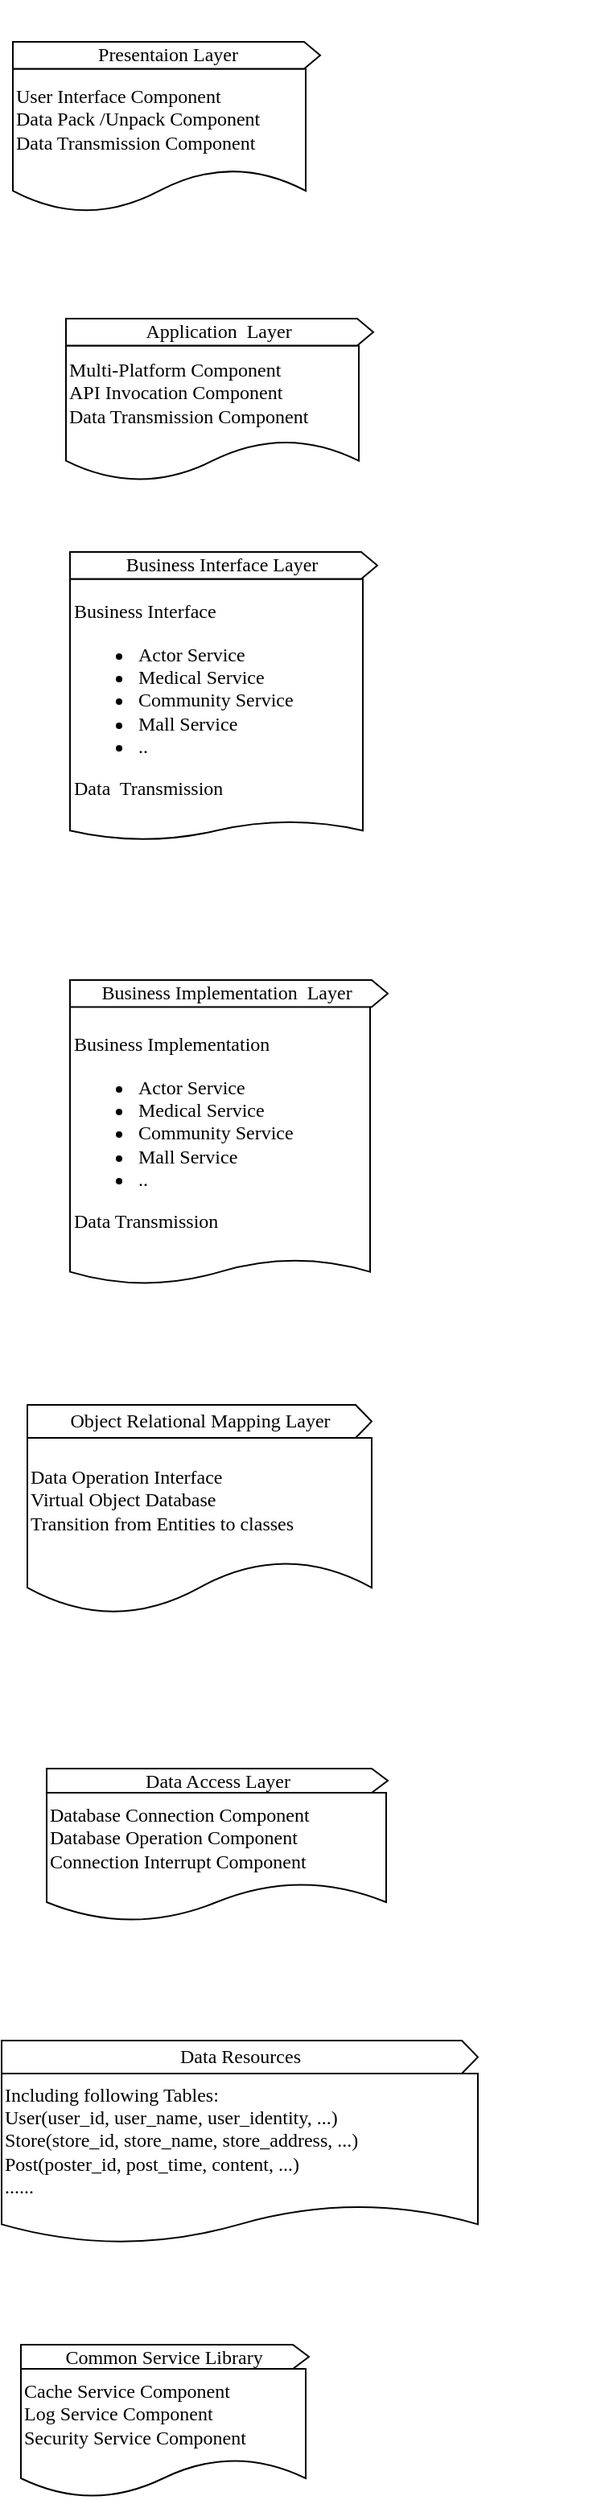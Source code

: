 <mxfile version="18.0.1" type="device" pages="2"><diagram id="jLOXRaixctkzNtSI2_sH" name="第 1 页"><mxGraphModel dx="2995" dy="1223" grid="0" gridSize="10" guides="1" tooltips="1" connect="1" arrows="1" fold="1" page="0" pageScale="1" pageWidth="827" pageHeight="1169" math="0" shadow="0"><root><mxCell id="0"/><mxCell id="1" parent="0"/><mxCell id="w_xJIjaYIajkJbOPVbN3-11" value="" style="group;align=left;" parent="1" vertex="1" connectable="0"><mxGeometry x="-76" y="1503" width="216" height="95" as="geometry"/></mxCell><mxCell id="w_xJIjaYIajkJbOPVbN3-7" value="&lt;span style=&quot;&quot;&gt;Database Connection Component&amp;nbsp;&amp;nbsp;&lt;/span&gt;&lt;br style=&quot;&quot;&gt;&lt;span style=&quot;&quot;&gt;Database Operation Component&amp;nbsp;&lt;/span&gt;&lt;br style=&quot;&quot;&gt;&lt;span style=&quot;&quot;&gt;Connection Interrupt Component&amp;nbsp;&lt;/span&gt;" style="shape=document;whiteSpace=wrap;html=1;boundedLbl=1;fontFamily=Comic Sans MS;align=left;" parent="w_xJIjaYIajkJbOPVbN3-11" vertex="1"><mxGeometry y="15" width="211" height="80" as="geometry"/></mxCell><mxCell id="w_xJIjaYIajkJbOPVbN3-10" value="&lt;span style=&quot;&quot;&gt;Data Access Layer&lt;/span&gt;" style="html=1;shadow=0;dashed=0;align=center;verticalAlign=middle;shape=mxgraph.arrows2.arrow;dy=0;dx=10;notch=0;fontFamily=Comic Sans MS;" parent="w_xJIjaYIajkJbOPVbN3-11" vertex="1"><mxGeometry width="212" height="15" as="geometry"/></mxCell><mxCell id="w_xJIjaYIajkJbOPVbN3-12" value="" style="group" parent="1" vertex="1" connectable="0"><mxGeometry x="-104" y="1672" width="296" height="130" as="geometry"/></mxCell><mxCell id="w_xJIjaYIajkJbOPVbN3-13" value="Including following Tables:&lt;br&gt;User(user_id, user_name, user_identity, ...)&lt;br&gt;Store(store_id, store_name, store_address, ...)&lt;br&gt;Post(poster_id, post_time, content, ...)&lt;br&gt;......" style="shape=document;whiteSpace=wrap;html=1;boundedLbl=1;fontFamily=Comic Sans MS;align=left;size=0.224;" parent="w_xJIjaYIajkJbOPVbN3-12" vertex="1"><mxGeometry y="20.53" width="296" height="105.47" as="geometry"/></mxCell><mxCell id="w_xJIjaYIajkJbOPVbN3-14" value="&lt;span style=&quot;&quot;&gt;Data Resources&lt;/span&gt;" style="html=1;shadow=0;dashed=0;align=center;verticalAlign=middle;shape=mxgraph.arrows2.arrow;dy=0;dx=10;notch=0;fontFamily=Comic Sans MS;" parent="w_xJIjaYIajkJbOPVbN3-12" vertex="1"><mxGeometry width="296" height="20.53" as="geometry"/></mxCell><mxCell id="k2SiDg_0FP0DqgZhGIfX-1" value="" style="group" parent="1" vertex="1" connectable="0"><mxGeometry x="-10" y="404" width="280" height="106" as="geometry"/></mxCell><mxCell id="k2SiDg_0FP0DqgZhGIfX-2" value="User Interface Component&amp;nbsp;&lt;br&gt;Data Pack /Unpack Component&amp;nbsp;&lt;br&gt;Data Transmission Component&amp;nbsp;" style="shape=document;whiteSpace=wrap;html=1;boundedLbl=1;fontFamily=Comic Sans MS;align=left;" parent="k2SiDg_0FP0DqgZhGIfX-1" vertex="1"><mxGeometry x="-87" y="42.74" width="182" height="89.26" as="geometry"/></mxCell><mxCell id="k2SiDg_0FP0DqgZhGIfX-3" value="&lt;span style=&quot;&quot;&gt;Presentaion Layer&lt;/span&gt;" style="html=1;shadow=0;dashed=0;align=center;verticalAlign=middle;shape=mxgraph.arrows2.arrow;dy=0;dx=10;notch=0;fontFamily=Comic Sans MS;" parent="k2SiDg_0FP0DqgZhGIfX-1" vertex="1"><mxGeometry x="-87" y="26" width="191" height="16.74" as="geometry"/></mxCell><mxCell id="k2SiDg_0FP0DqgZhGIfX-4" value="Multi-Platform Component&amp;nbsp;&lt;br&gt;API Invocation Component&amp;nbsp;&lt;br&gt;Data Transmission Component&amp;nbsp;" style="shape=document;whiteSpace=wrap;html=1;boundedLbl=1;fontFamily=Comic Sans MS;align=left;fillColor=default;" parent="1" vertex="1"><mxGeometry x="-64" y="618.74" width="182" height="84.26" as="geometry"/></mxCell><mxCell id="k2SiDg_0FP0DqgZhGIfX-5" value="Application&amp;nbsp; Layer&amp;nbsp;" style="html=1;shadow=0;dashed=0;align=center;verticalAlign=middle;shape=mxgraph.arrows2.arrow;dy=0;dx=10;notch=0;fontFamily=Comic Sans MS;" parent="1" vertex="1"><mxGeometry x="-64" y="602" width="191" height="16.74" as="geometry"/></mxCell><mxCell id="k2SiDg_0FP0DqgZhGIfX-6" value="" style="group" parent="1" vertex="1" connectable="0"><mxGeometry x="-88" y="1277" width="214" height="130" as="geometry"/></mxCell><mxCell id="k2SiDg_0FP0DqgZhGIfX-7" value="Data Operation Interface&amp;nbsp;&lt;br&gt;Virtual Object Database&amp;nbsp;&lt;br&gt;Transition from Entities to classes" style="shape=document;whiteSpace=wrap;html=1;boundedLbl=1;fontFamily=Comic Sans MS;align=left;" parent="k2SiDg_0FP0DqgZhGIfX-6" vertex="1"><mxGeometry y="20.526" width="214" height="109.474" as="geometry"/></mxCell><mxCell id="k2SiDg_0FP0DqgZhGIfX-8" value="Object Relational Mapping Layer" style="html=1;shadow=0;dashed=0;align=center;verticalAlign=middle;shape=mxgraph.arrows2.arrow;dy=0;dx=10;notch=0;fontFamily=Comic Sans MS;" parent="k2SiDg_0FP0DqgZhGIfX-6" vertex="1"><mxGeometry width="214" height="20.53" as="geometry"/></mxCell><mxCell id="k2SiDg_0FP0DqgZhGIfX-9" value="Business Interface&lt;br&gt;&lt;ul&gt;&lt;li&gt;Actor Service&amp;nbsp;&lt;/li&gt;&lt;li&gt;Medical Service&amp;nbsp;&lt;/li&gt;&lt;li&gt;Community Service&amp;nbsp;&lt;/li&gt;&lt;li&gt;Mall Service&amp;nbsp;&lt;/li&gt;&lt;li&gt;..&lt;/li&gt;&lt;/ul&gt;Data&amp;nbsp; Transmission" style="shape=document;whiteSpace=wrap;html=1;boundedLbl=1;fontFamily=Comic Sans MS;align=left;fillColor=default;size=0.072;" parent="1" vertex="1"><mxGeometry x="-61.5" y="763.74" width="182" height="162.26" as="geometry"/></mxCell><mxCell id="k2SiDg_0FP0DqgZhGIfX-10" value="Business Interface Layer&amp;nbsp;" style="html=1;shadow=0;dashed=0;align=center;verticalAlign=middle;shape=mxgraph.arrows2.arrow;dy=0;dx=10;notch=0;fontFamily=Comic Sans MS;" parent="1" vertex="1"><mxGeometry x="-61.5" y="747" width="191" height="16.74" as="geometry"/></mxCell><mxCell id="k2SiDg_0FP0DqgZhGIfX-12" value="Business Implementation&amp;nbsp;&lt;br&gt;&lt;ul&gt;&lt;li&gt;Actor Service&amp;nbsp;&lt;/li&gt;&lt;li&gt;Medical Service&amp;nbsp;&lt;/li&gt;&lt;li&gt;Community Service&amp;nbsp;&lt;/li&gt;&lt;li&gt;Mall Service&amp;nbsp;&lt;/li&gt;&lt;li&gt;..&lt;/li&gt;&lt;/ul&gt;&lt;div style=&quot;orphans: 4;&quot;&gt;Data Transmission&amp;nbsp;&lt;/div&gt;" style="shape=document;whiteSpace=wrap;html=1;boundedLbl=1;fontFamily=Comic Sans MS;align=left;fillColor=default;size=0.089;" parent="1" vertex="1"><mxGeometry x="-61.5" y="1029" width="186.5" height="173" as="geometry"/></mxCell><mxCell id="k2SiDg_0FP0DqgZhGIfX-13" value="Business Implementation&amp;nbsp; Layer&amp;nbsp;" style="html=1;shadow=0;dashed=0;align=center;verticalAlign=middle;shape=mxgraph.arrows2.arrow;dy=0;dx=10;notch=0;fontFamily=Comic Sans MS;" parent="1" vertex="1"><mxGeometry x="-61.5" y="1013" width="197.5" height="16.74" as="geometry"/></mxCell><mxCell id="IrWuPasPXxztsbR0559Q-1" value="" style="group;align=left;" parent="1" vertex="1" connectable="0"><mxGeometry x="-92" y="1861" width="187" height="95" as="geometry"/></mxCell><mxCell id="IrWuPasPXxztsbR0559Q-2" value="Cache Service Component&amp;nbsp;&lt;br&gt;Log Service Component&amp;nbsp;&lt;br&gt;Security Service Component&amp;nbsp;" style="shape=document;whiteSpace=wrap;html=1;boundedLbl=1;fontFamily=Comic Sans MS;align=left;" parent="IrWuPasPXxztsbR0559Q-1" vertex="1"><mxGeometry y="15" width="177" height="80" as="geometry"/></mxCell><mxCell id="IrWuPasPXxztsbR0559Q-3" value="Common Service Library&amp;nbsp;" style="html=1;shadow=0;dashed=0;align=center;verticalAlign=middle;shape=mxgraph.arrows2.arrow;dy=0;dx=10;notch=0;fontFamily=Comic Sans MS;" parent="IrWuPasPXxztsbR0559Q-1" vertex="1"><mxGeometry width="179" height="15" as="geometry"/></mxCell></root></mxGraphModel></diagram><diagram id="rUpzCxr_VOI3KXJ4-thv" name="第 2 页"><mxGraphModel dx="638" dy="249" grid="1" gridSize="10" guides="1" tooltips="1" connect="1" arrows="1" fold="1" page="0" pageScale="1" pageWidth="1169" pageHeight="827" math="0" shadow="0"><root><mxCell id="0"/><mxCell id="1" parent="0"/><mxCell id="QFZaFj5O74ul86zItDVV-65" value="" style="rounded=1;whiteSpace=wrap;html=1;fontFamily=Comic Sans MS;fillColor=default;" parent="1" vertex="1"><mxGeometry x="630" y="1280" width="650" height="110" as="geometry"/></mxCell><mxCell id="QFZaFj5O74ul86zItDVV-77" value="" style="rounded=1;whiteSpace=wrap;html=1;fontFamily=Comic Sans MS;fillColor=default;" parent="1" vertex="1"><mxGeometry x="530" y="1410" width="910" height="90" as="geometry"/></mxCell><mxCell id="QFZaFj5O74ul86zItDVV-74" value="" style="rounded=1;whiteSpace=wrap;html=1;fontFamily=Comic Sans MS;fillColor=default;" parent="1" vertex="1"><mxGeometry x="630" y="1160" width="650" height="100" as="geometry"/></mxCell><mxCell id="QFZaFj5O74ul86zItDVV-73" value="" style="rounded=1;whiteSpace=wrap;html=1;fontFamily=Comic Sans MS;fillColor=default;" parent="1" vertex="1"><mxGeometry x="630" y="945" width="650" height="195" as="geometry"/></mxCell><mxCell id="QFZaFj5O74ul86zItDVV-35" value="" style="rounded=1;whiteSpace=wrap;html=1;fillColor=default;fontFamily=Comic Sans MS;" parent="1" vertex="1"><mxGeometry x="630" y="780" width="730" height="90" as="geometry"/></mxCell><mxCell id="QFZaFj5O74ul86zItDVV-24" value="" style="rounded=1;whiteSpace=wrap;html=1;fillColor=default;fontFamily=Comic Sans MS;" parent="1" vertex="1"><mxGeometry x="530" y="660" width="830" height="90" as="geometry"/></mxCell><mxCell id="RCX52TaLCsEP2FPO-HiO-4" style="edgeStyle=orthogonalEdgeStyle;rounded=0;orthogonalLoop=1;jettySize=auto;html=1;exitX=1;exitY=0.5;exitDx=0;exitDy=0;entryX=0;entryY=0.5;entryDx=0;entryDy=0;" parent="1" source="QFZaFj5O74ul86zItDVV-25" target="QFZaFj5O74ul86zItDVV-26" edge="1"><mxGeometry relative="1" as="geometry"/></mxCell><mxCell id="QFZaFj5O74ul86zItDVV-25" value="&lt;span style=&quot;text-align: left;&quot;&gt;User Interface Component&amp;nbsp;&lt;/span&gt;" style="rounded=1;whiteSpace=wrap;html=1;fillColor=default;fontFamily=Comic Sans MS;" parent="1" vertex="1"><mxGeometry x="820" y="675" width="120" height="60" as="geometry"/></mxCell><mxCell id="RCX52TaLCsEP2FPO-HiO-10" style="edgeStyle=orthogonalEdgeStyle;rounded=0;orthogonalLoop=1;jettySize=auto;html=1;exitX=0;exitY=0.5;exitDx=0;exitDy=0;" parent="1" source="QFZaFj5O74ul86zItDVV-26" target="QFZaFj5O74ul86zItDVV-25" edge="1"><mxGeometry relative="1" as="geometry"/></mxCell><mxCell id="QFZaFj5O74ul86zItDVV-26" value="&lt;span style=&quot;text-align: left;&quot;&gt;Data Pack /Unpack Component&lt;/span&gt;" style="rounded=1;whiteSpace=wrap;html=1;fillColor=default;fontFamily=Comic Sans MS;" parent="1" vertex="1"><mxGeometry x="960" y="675" width="120" height="60" as="geometry"/></mxCell><mxCell id="QFZaFj5O74ul86zItDVV-27" value="&lt;span style=&quot;text-align: left;&quot;&gt;Data Transmission Component&amp;nbsp;&lt;/span&gt;" style="rounded=1;whiteSpace=wrap;html=1;fillColor=default;fontFamily=Comic Sans MS;" parent="1" vertex="1"><mxGeometry x="1130" y="675" width="120" height="60" as="geometry"/></mxCell><mxCell id="QFZaFj5O74ul86zItDVV-28" value="&lt;span style=&quot;text-align: left;&quot;&gt;Multi-Platform Component&amp;nbsp;&lt;/span&gt;" style="rounded=1;whiteSpace=wrap;html=1;fillColor=default;fontFamily=Comic Sans MS;" parent="1" vertex="1"><mxGeometry x="820" y="795" width="120" height="60" as="geometry"/></mxCell><mxCell id="QFZaFj5O74ul86zItDVV-29" value="&lt;span style=&quot;text-align: left;&quot;&gt;API Invocation Component&amp;nbsp;&lt;/span&gt;" style="rounded=1;whiteSpace=wrap;html=1;fillColor=default;fontFamily=Comic Sans MS;" parent="1" vertex="1"><mxGeometry x="975" y="795" width="120" height="60" as="geometry"/></mxCell><mxCell id="QFZaFj5O74ul86zItDVV-30" value="&lt;span style=&quot;text-align: left;&quot;&gt;Data Transmission Component&lt;/span&gt;" style="rounded=1;whiteSpace=wrap;html=1;fillColor=default;fontFamily=Comic Sans MS;" parent="1" vertex="1"><mxGeometry x="1130" y="795" width="120" height="60" as="geometry"/></mxCell><mxCell id="QFZaFj5O74ul86zItDVV-31" value="&lt;span style=&quot;&quot;&gt;Presentaion Layer&lt;/span&gt;" style="text;html=1;strokeColor=none;fillColor=none;align=center;verticalAlign=middle;whiteSpace=wrap;rounded=0;fontFamily=Comic Sans MS;fontStyle=1" parent="1" vertex="1"><mxGeometry x="620" y="690" width="60" height="30" as="geometry"/></mxCell><mxCell id="QFZaFj5O74ul86zItDVV-32" value="&lt;span style=&quot;color: rgb(0, 0, 0); font-size: 12px; font-style: normal; font-variant-ligatures: normal; font-variant-caps: normal; letter-spacing: normal; orphans: 2; text-indent: 0px; text-transform: none; widows: 2; word-spacing: 0px; -webkit-text-stroke-width: 0px; background-color: rgb(255, 255, 255); text-decoration-thickness: initial; text-decoration-style: initial; text-decoration-color: initial; float: none; display: inline !important;&quot;&gt;Application&amp;nbsp; Layer&amp;nbsp;&lt;/span&gt;" style="text;whiteSpace=wrap;html=1;align=center;fontFamily=Comic Sans MS;fontStyle=1" parent="1" vertex="1"><mxGeometry x="690" y="800" width="80" height="60" as="geometry"/></mxCell><mxCell id="QFZaFj5O74ul86zItDVV-33" value="Gateway&amp;nbsp;" style="rounded=1;whiteSpace=wrap;html=1;fillColor=default;fontFamily=Comic Sans MS;fontStyle=1" parent="1" vertex="1"><mxGeometry x="630" y="890" width="730" height="30" as="geometry"/></mxCell><mxCell id="QFZaFj5O74ul86zItDVV-34" value="Message&amp;nbsp;&lt;br&gt;Queue" style="rounded=1;whiteSpace=wrap;html=1;fillColor=default;fontFamily=Comic Sans MS;fontStyle=1" parent="1" vertex="1"><mxGeometry x="530" y="780" width="70" height="610" as="geometry"/></mxCell><mxCell id="QFZaFj5O74ul86zItDVV-45" value="Actor Service " style="swimlane;fontStyle=0;childLayout=stackLayout;horizontal=1;startSize=30;horizontalStack=0;resizeParent=1;resizeParentMax=0;resizeLast=0;collapsible=1;marginBottom=0;fillColor=default;fontFamily=Comic Sans MS;" parent="1" vertex="1"><mxGeometry x="660" y="960" width="140" height="150" as="geometry"/></mxCell><mxCell id="QFZaFj5O74ul86zItDVV-46" value="Login(...)" style="text;strokeColor=none;fillColor=none;align=left;verticalAlign=middle;spacingLeft=4;spacingRight=4;overflow=hidden;points=[[0,0.5],[1,0.5]];portConstraint=eastwest;rotatable=0;fontFamily=Comic Sans MS;" parent="QFZaFj5O74ul86zItDVV-45" vertex="1"><mxGeometry y="30" width="140" height="30" as="geometry"/></mxCell><mxCell id="QFZaFj5O74ul86zItDVV-47" value="EditUsername(...)" style="text;strokeColor=none;fillColor=none;align=left;verticalAlign=middle;spacingLeft=4;spacingRight=4;overflow=hidden;points=[[0,0.5],[1,0.5]];portConstraint=eastwest;rotatable=0;fontFamily=Comic Sans MS;" parent="QFZaFj5O74ul86zItDVV-45" vertex="1"><mxGeometry y="60" width="140" height="30" as="geometry"/></mxCell><mxCell id="QFZaFj5O74ul86zItDVV-48" value="EditPassword(...)" style="text;strokeColor=none;fillColor=none;align=left;verticalAlign=middle;spacingLeft=4;spacingRight=4;overflow=hidden;points=[[0,0.5],[1,0.5]];portConstraint=eastwest;rotatable=0;fontFamily=Comic Sans MS;" parent="QFZaFj5O74ul86zItDVV-45" vertex="1"><mxGeometry y="90" width="140" height="30" as="geometry"/></mxCell><mxCell id="QFZaFj5O74ul86zItDVV-57" value="..." style="text;strokeColor=none;fillColor=none;align=left;verticalAlign=middle;spacingLeft=4;spacingRight=4;overflow=hidden;points=[[0,0.5],[1,0.5]];portConstraint=eastwest;rotatable=0;fontFamily=Comic Sans MS;" parent="QFZaFj5O74ul86zItDVV-45" vertex="1"><mxGeometry y="120" width="140" height="30" as="geometry"/></mxCell><mxCell id="QFZaFj5O74ul86zItDVV-49" value="Medical Service " style="swimlane;fontStyle=0;childLayout=stackLayout;horizontal=1;startSize=30;horizontalStack=0;resizeParent=1;resizeParentMax=0;resizeLast=0;collapsible=1;marginBottom=0;fillColor=default;fontFamily=Comic Sans MS;" parent="1" vertex="1"><mxGeometry x="820" y="970" width="140" height="120" as="geometry"/></mxCell><mxCell id="QFZaFj5O74ul86zItDVV-50" value="MakeAppointment(...)" style="text;strokeColor=none;fillColor=none;align=left;verticalAlign=middle;spacingLeft=4;spacingRight=4;overflow=hidden;points=[[0,0.5],[1,0.5]];portConstraint=eastwest;rotatable=0;fontFamily=Comic Sans MS;" parent="QFZaFj5O74ul86zItDVV-49" vertex="1"><mxGeometry y="30" width="140" height="30" as="geometry"/></mxCell><mxCell id="QFZaFj5O74ul86zItDVV-51" value="CancelReservation(...)" style="text;strokeColor=none;fillColor=none;align=left;verticalAlign=middle;spacingLeft=4;spacingRight=4;overflow=hidden;points=[[0,0.5],[1,0.5]];portConstraint=eastwest;rotatable=0;fontFamily=Comic Sans MS;" parent="QFZaFj5O74ul86zItDVV-49" vertex="1"><mxGeometry y="60" width="140" height="30" as="geometry"/></mxCell><mxCell id="QFZaFj5O74ul86zItDVV-52" value="..." style="text;strokeColor=none;fillColor=none;align=left;verticalAlign=middle;spacingLeft=4;spacingRight=4;overflow=hidden;points=[[0,0.5],[1,0.5]];portConstraint=eastwest;rotatable=0;fontFamily=Comic Sans MS;" parent="QFZaFj5O74ul86zItDVV-49" vertex="1"><mxGeometry y="90" width="140" height="30" as="geometry"/></mxCell><mxCell id="QFZaFj5O74ul86zItDVV-53" value="Community Service" style="swimlane;fontStyle=0;childLayout=stackLayout;horizontal=1;startSize=30;horizontalStack=0;resizeParent=1;resizeParentMax=0;resizeLast=0;collapsible=1;marginBottom=0;fillColor=default;fontFamily=Comic Sans MS;" parent="1" vertex="1"><mxGeometry x="980" y="960" width="140" height="60" as="geometry"/></mxCell><mxCell id="QFZaFj5O74ul86zItDVV-54" value="..." style="text;strokeColor=none;fillColor=none;align=left;verticalAlign=middle;spacingLeft=4;spacingRight=4;overflow=hidden;points=[[0,0.5],[1,0.5]];portConstraint=eastwest;rotatable=0;fontFamily=Comic Sans MS;" parent="QFZaFj5O74ul86zItDVV-53" vertex="1"><mxGeometry y="30" width="140" height="30" as="geometry"/></mxCell><mxCell id="RCX52TaLCsEP2FPO-HiO-58" value="" style="endArrow=classic;startArrow=classic;html=1;rounded=0;exitX=0.431;exitY=0.01;exitDx=0;exitDy=0;exitPerimeter=0;entryX=0.554;entryY=0.965;entryDx=0;entryDy=0;entryPerimeter=0;" parent="QFZaFj5O74ul86zItDVV-53" target="QFZaFj5O74ul86zItDVV-33" edge="1"><mxGeometry width="50" height="50" relative="1" as="geometry"><mxPoint x="54.92" y="85" as="sourcePoint"/><mxPoint x="54.58" y="-6.5" as="targetPoint"/></mxGeometry></mxCell><mxCell id="QFZaFj5O74ul86zItDVV-58" value="Mall Service" style="swimlane;fontStyle=0;childLayout=stackLayout;horizontal=1;startSize=30;horizontalStack=0;resizeParent=1;resizeParentMax=0;resizeLast=0;collapsible=1;marginBottom=0;fillColor=default;fontFamily=Comic Sans MS;" parent="1" vertex="1"><mxGeometry x="980" y="1045" width="140" height="60" as="geometry"/></mxCell><mxCell id="QFZaFj5O74ul86zItDVV-59" value="..." style="text;strokeColor=none;fillColor=none;align=left;verticalAlign=middle;spacingLeft=4;spacingRight=4;overflow=hidden;points=[[0,0.5],[1,0.5]];portConstraint=eastwest;rotatable=0;fontFamily=Comic Sans MS;" parent="QFZaFj5O74ul86zItDVV-58" vertex="1"><mxGeometry y="30" width="140" height="30" as="geometry"/></mxCell><mxCell id="QFZaFj5O74ul86zItDVV-60" value="&lt;span style=&quot;text-align: left; background-color: initial;&quot;&gt;Actor Service&amp;nbsp;&lt;/span&gt;" style="rounded=1;whiteSpace=wrap;html=1;fillColor=default;fontFamily=Comic Sans MS;" parent="1" vertex="1"><mxGeometry x="670" y="1200" width="120" height="50" as="geometry"/></mxCell><mxCell id="QFZaFj5O74ul86zItDVV-61" value="&lt;span style=&quot;&quot;&gt;Medical Service&amp;nbsp;&lt;/span&gt;" style="rounded=1;whiteSpace=wrap;html=1;fillColor=default;fontFamily=Comic Sans MS;" parent="1" vertex="1"><mxGeometry x="820" y="1200" width="120" height="50" as="geometry"/></mxCell><mxCell id="RCX52TaLCsEP2FPO-HiO-65" value="" style="edgeStyle=orthogonalEdgeStyle;rounded=0;orthogonalLoop=1;jettySize=auto;html=1;exitX=0.5;exitY=1;exitDx=0;exitDy=0;entryX=0.5;entryY=0;entryDx=0;entryDy=0;" parent="1" source="QFZaFj5O74ul86zItDVV-62" target="QFZaFj5O74ul86zItDVV-79" edge="1"><mxGeometry relative="1" as="geometry"><mxPoint x="850" y="1310" as="targetPoint"/><Array as="points"><mxPoint x="1035" y="1270"/><mxPoint x="850" y="1270"/></Array></mxGeometry></mxCell><mxCell id="QFZaFj5O74ul86zItDVV-62" value="&lt;span style=&quot;&quot;&gt;Community Service&lt;/span&gt;" style="rounded=1;whiteSpace=wrap;html=1;fillColor=default;fontFamily=Comic Sans MS;" parent="1" vertex="1"><mxGeometry x="975" y="1200" width="120" height="50" as="geometry"/></mxCell><mxCell id="RCX52TaLCsEP2FPO-HiO-66" value="" style="edgeStyle=orthogonalEdgeStyle;rounded=0;orthogonalLoop=1;jettySize=auto;html=1;entryX=0.5;entryY=0;entryDx=0;entryDy=0;exitX=0.5;exitY=1;exitDx=0;exitDy=0;" parent="1" source="QFZaFj5O74ul86zItDVV-63" target="QFZaFj5O74ul86zItDVV-79" edge="1"><mxGeometry relative="1" as="geometry"><Array as="points"><mxPoint x="1195" y="1270"/><mxPoint x="850" y="1270"/></Array></mxGeometry></mxCell><mxCell id="QFZaFj5O74ul86zItDVV-63" value="&lt;span style=&quot;&quot;&gt;Mall Service&lt;/span&gt;" style="rounded=1;whiteSpace=wrap;html=1;fillColor=default;fontFamily=Comic Sans MS;" parent="1" vertex="1"><mxGeometry x="1135" y="1200" width="120" height="50" as="geometry"/></mxCell><mxCell id="QFZaFj5O74ul86zItDVV-66" value="Data&amp;nbsp; Source Layer" style="text;html=1;strokeColor=none;fillColor=none;align=center;verticalAlign=middle;whiteSpace=wrap;rounded=0;fontFamily=Comic Sans MS;fontStyle=1" parent="1" vertex="1"><mxGeometry x="570" y="1439.5" width="180" height="30" as="geometry"/></mxCell><mxCell id="QFZaFj5O74ul86zItDVV-67" value="Actors' Data&amp;nbsp;" style="rounded=1;whiteSpace=wrap;html=1;fillColor=default;fontFamily=Comic Sans MS;" parent="1" vertex="1"><mxGeometry x="790" y="1430.5" width="120" height="50" as="geometry"/></mxCell><mxCell id="QFZaFj5O74ul86zItDVV-68" value="Mall Data&amp;nbsp;" style="rounded=1;whiteSpace=wrap;html=1;fillColor=default;fontFamily=Comic Sans MS;" parent="1" vertex="1"><mxGeometry x="945" y="1430.5" width="120" height="50" as="geometry"/></mxCell><mxCell id="QFZaFj5O74ul86zItDVV-69" value="Community Data&amp;nbsp;" style="rounded=1;whiteSpace=wrap;html=1;fillColor=default;fontFamily=Comic Sans MS;" parent="1" vertex="1"><mxGeometry x="1100" y="1429.5" width="120" height="50" as="geometry"/></mxCell><mxCell id="QFZaFj5O74ul86zItDVV-70" value="Medical Data&amp;nbsp;" style="rounded=1;whiteSpace=wrap;html=1;fillColor=default;fontFamily=Comic Sans MS;" parent="1" vertex="1"><mxGeometry x="1250" y="1429.5" width="120" height="50" as="geometry"/></mxCell><mxCell id="QFZaFj5O74ul86zItDVV-71" value="&lt;b&gt;Common&amp;nbsp;&lt;br&gt;Service&amp;nbsp;&lt;br&gt;Library&amp;nbsp;&lt;/b&gt;" style="rounded=1;whiteSpace=wrap;html=1;fontFamily=Comic Sans MS;fillColor=default;" parent="1" vertex="1"><mxGeometry x="1380" y="660" width="60" height="730" as="geometry"/></mxCell><mxCell id="QFZaFj5O74ul86zItDVV-76" value="&lt;span style=&quot;&quot;&gt;Business&amp;nbsp;&lt;br&gt;Interface&amp;nbsp; Layer&lt;/span&gt;" style="text;html=1;strokeColor=none;fillColor=none;align=center;verticalAlign=middle;whiteSpace=wrap;rounded=0;fontFamily=Comic Sans MS;fontStyle=1" parent="1" vertex="1"><mxGeometry x="1160" y="1020" width="60" height="30" as="geometry"/></mxCell><mxCell id="QFZaFj5O74ul86zItDVV-78" value="Business Implementation&amp;nbsp; Layer" style="text;html=1;strokeColor=none;fillColor=none;align=center;verticalAlign=middle;whiteSpace=wrap;rounded=0;fontFamily=Comic Sans MS;fontStyle=1" parent="1" vertex="1"><mxGeometry x="650" y="1162" width="230" height="30" as="geometry"/></mxCell><mxCell id="QFZaFj5O74ul86zItDVV-79" value="Database Connection Implementation&amp;nbsp;" style="rounded=1;whiteSpace=wrap;html=1;fillColor=default;fontFamily=Comic Sans MS;" parent="1" vertex="1"><mxGeometry x="790" y="1305" width="120" height="60" as="geometry"/></mxCell><mxCell id="QFZaFj5O74ul86zItDVV-80" value="Database Operation Component&amp;nbsp;" style="rounded=1;whiteSpace=wrap;html=1;fillColor=default;fontFamily=Comic Sans MS;" parent="1" vertex="1"><mxGeometry x="950" y="1305" width="120" height="60" as="geometry"/></mxCell><mxCell id="QFZaFj5O74ul86zItDVV-81" value="Connection&amp;nbsp; Interrupt Component&amp;nbsp;" style="rounded=1;whiteSpace=wrap;html=1;fillColor=default;fontFamily=Comic Sans MS;" parent="1" vertex="1"><mxGeometry x="1100" y="1305" width="120" height="60" as="geometry"/></mxCell><mxCell id="QFZaFj5O74ul86zItDVV-84" value="Data&amp;nbsp; Access Layer" style="text;html=1;strokeColor=none;fillColor=none;align=center;verticalAlign=middle;whiteSpace=wrap;rounded=0;fontFamily=Comic Sans MS;fontStyle=1" parent="1" vertex="1"><mxGeometry x="620" y="1320" width="180" height="30" as="geometry"/></mxCell><mxCell id="QFZaFj5O74ul86zItDVV-85" value="Object Relational Mapping Layer&amp;nbsp;" style="rounded=1;whiteSpace=wrap;html=1;fontFamily=Comic Sans MS;fillColor=default;fontStyle=1" parent="1" vertex="1"><mxGeometry x="1300" y="945" width="60" height="445" as="geometry"/></mxCell><mxCell id="RCX52TaLCsEP2FPO-HiO-11" value="" style="endArrow=classic;html=1;rounded=0;exitX=0.371;exitY=1.017;exitDx=0;exitDy=0;entryX=0.371;entryY=0.002;entryDx=0;entryDy=0;entryPerimeter=0;exitPerimeter=0;" parent="1" source="QFZaFj5O74ul86zItDVV-27" target="QFZaFj5O74ul86zItDVV-30" edge="1"><mxGeometry width="50" height="50" relative="1" as="geometry"><mxPoint x="1135" y="795" as="sourcePoint"/><mxPoint x="1185" y="745" as="targetPoint"/></mxGeometry></mxCell><mxCell id="RCX52TaLCsEP2FPO-HiO-13" value="" style="endArrow=classic;startArrow=classic;html=1;rounded=0;exitX=1.017;exitY=0.067;exitDx=0;exitDy=0;exitPerimeter=0;entryX=-0.001;entryY=0.451;entryDx=0;entryDy=0;entryPerimeter=0;" parent="1" source="QFZaFj5O74ul86zItDVV-34" target="QFZaFj5O74ul86zItDVV-35" edge="1"><mxGeometry width="50" height="50" relative="1" as="geometry"><mxPoint x="580" y="870" as="sourcePoint"/><mxPoint x="630" y="820" as="targetPoint"/></mxGeometry></mxCell><mxCell id="RCX52TaLCsEP2FPO-HiO-15" value="" style="endArrow=classic;startArrow=classic;html=1;rounded=0;exitX=1.017;exitY=0.067;exitDx=0;exitDy=0;exitPerimeter=0;entryX=-0.001;entryY=0.451;entryDx=0;entryDy=0;entryPerimeter=0;" parent="1" edge="1"><mxGeometry width="50" height="50" relative="1" as="geometry"><mxPoint x="600.0" y="1035.08" as="sourcePoint"/><mxPoint x="628.08" y="1034.8" as="targetPoint"/></mxGeometry></mxCell><mxCell id="RCX52TaLCsEP2FPO-HiO-17" value="" style="endArrow=classic;startArrow=classic;html=1;rounded=0;exitX=1.017;exitY=0.067;exitDx=0;exitDy=0;exitPerimeter=0;entryX=-0.001;entryY=0.451;entryDx=0;entryDy=0;entryPerimeter=0;" parent="1" edge="1"><mxGeometry width="50" height="50" relative="1" as="geometry"><mxPoint x="600.0" y="1210.28" as="sourcePoint"/><mxPoint x="628.08" y="1210" as="targetPoint"/></mxGeometry></mxCell><mxCell id="RCX52TaLCsEP2FPO-HiO-18" value="" style="endArrow=classic;startArrow=classic;html=1;rounded=0;exitX=1.017;exitY=0.067;exitDx=0;exitDy=0;exitPerimeter=0;entryX=-0.001;entryY=0.451;entryDx=0;entryDy=0;entryPerimeter=0;" parent="1" edge="1"><mxGeometry width="50" height="50" relative="1" as="geometry"><mxPoint x="600.0" y="1330.28" as="sourcePoint"/><mxPoint x="628.08" y="1330" as="targetPoint"/></mxGeometry></mxCell><mxCell id="RCX52TaLCsEP2FPO-HiO-22" value="" style="endArrow=classic;html=1;rounded=0;exitX=0.5;exitY=1;exitDx=0;exitDy=0;entryX=0.5;entryY=0;entryDx=0;entryDy=0;" parent="1" source="QFZaFj5O74ul86zItDVV-79" target="QFZaFj5O74ul86zItDVV-67" edge="1"><mxGeometry width="50" height="50" relative="1" as="geometry"><mxPoint x="820" y="1420" as="sourcePoint"/><mxPoint x="870" y="1370" as="targetPoint"/></mxGeometry></mxCell><mxCell id="RCX52TaLCsEP2FPO-HiO-23" value="" style="endArrow=classic;html=1;rounded=0;exitX=0.5;exitY=1;exitDx=0;exitDy=0;entryX=0.5;entryY=0;entryDx=0;entryDy=0;" parent="1" source="QFZaFj5O74ul86zItDVV-79" target="QFZaFj5O74ul86zItDVV-68" edge="1"><mxGeometry width="50" height="50" relative="1" as="geometry"><mxPoint x="820" y="1420" as="sourcePoint"/><mxPoint x="870" y="1370" as="targetPoint"/><Array as="points"><mxPoint x="850" y="1380"/><mxPoint x="850" y="1400"/><mxPoint x="880" y="1400"/><mxPoint x="1005" y="1400"/></Array></mxGeometry></mxCell><mxCell id="RCX52TaLCsEP2FPO-HiO-24" value="" style="endArrow=classic;html=1;rounded=0;exitX=0.5;exitY=1;exitDx=0;exitDy=0;entryX=0.5;entryY=0;entryDx=0;entryDy=0;" parent="1" source="QFZaFj5O74ul86zItDVV-79" target="QFZaFj5O74ul86zItDVV-69" edge="1"><mxGeometry width="50" height="50" relative="1" as="geometry"><mxPoint x="820" y="1420" as="sourcePoint"/><mxPoint x="870" y="1370" as="targetPoint"/><Array as="points"><mxPoint x="850" y="1400"/><mxPoint x="1160" y="1400"/></Array></mxGeometry></mxCell><mxCell id="RCX52TaLCsEP2FPO-HiO-25" value="" style="endArrow=classic;html=1;rounded=0;exitX=0.5;exitY=1;exitDx=0;exitDy=0;entryX=0.5;entryY=0;entryDx=0;entryDy=0;" parent="1" source="QFZaFj5O74ul86zItDVV-79" target="QFZaFj5O74ul86zItDVV-70" edge="1"><mxGeometry width="50" height="50" relative="1" as="geometry"><mxPoint x="820" y="1420" as="sourcePoint"/><mxPoint x="870" y="1370" as="targetPoint"/><Array as="points"><mxPoint x="850" y="1400"/><mxPoint x="1310" y="1400"/></Array></mxGeometry></mxCell><mxCell id="RCX52TaLCsEP2FPO-HiO-26" value="" style="endArrow=classic;startArrow=classic;html=1;rounded=0;exitX=1.017;exitY=0.067;exitDx=0;exitDy=0;exitPerimeter=0;" parent="1" edge="1"><mxGeometry width="50" height="50" relative="1" as="geometry"><mxPoint x="1280" y="1330.28" as="sourcePoint"/><mxPoint x="1300" y="1330" as="targetPoint"/></mxGeometry></mxCell><mxCell id="RCX52TaLCsEP2FPO-HiO-28" value="" style="endArrow=classic;startArrow=classic;html=1;rounded=0;exitX=1.017;exitY=0.067;exitDx=0;exitDy=0;exitPerimeter=0;" parent="1" edge="1"><mxGeometry width="50" height="50" relative="1" as="geometry"><mxPoint x="1280" y="1210.28" as="sourcePoint"/><mxPoint x="1300" y="1210" as="targetPoint"/></mxGeometry></mxCell><mxCell id="RCX52TaLCsEP2FPO-HiO-29" value="" style="endArrow=classic;startArrow=classic;html=1;rounded=0;exitX=1.017;exitY=0.067;exitDx=0;exitDy=0;exitPerimeter=0;" parent="1" edge="1"><mxGeometry width="50" height="50" relative="1" as="geometry"><mxPoint x="1280" y="1040.28" as="sourcePoint"/><mxPoint x="1300" y="1040" as="targetPoint"/></mxGeometry></mxCell><mxCell id="RCX52TaLCsEP2FPO-HiO-30" value="" style="endArrow=classic;startArrow=classic;html=1;rounded=0;exitX=1.017;exitY=0.067;exitDx=0;exitDy=0;exitPerimeter=0;" parent="1" edge="1"><mxGeometry width="50" height="50" relative="1" as="geometry"><mxPoint x="1360" y="1042.58" as="sourcePoint"/><mxPoint x="1380" y="1042.3" as="targetPoint"/></mxGeometry></mxCell><mxCell id="RCX52TaLCsEP2FPO-HiO-31" value="" style="endArrow=classic;startArrow=classic;html=1;rounded=0;exitX=1.017;exitY=0.067;exitDx=0;exitDy=0;exitPerimeter=0;" parent="1" edge="1"><mxGeometry width="50" height="50" relative="1" as="geometry"><mxPoint x="1360" y="910.28" as="sourcePoint"/><mxPoint x="1380" y="910" as="targetPoint"/></mxGeometry></mxCell><mxCell id="RCX52TaLCsEP2FPO-HiO-32" value="" style="endArrow=classic;startArrow=classic;html=1;rounded=0;exitX=1.017;exitY=0.067;exitDx=0;exitDy=0;exitPerimeter=0;" parent="1" edge="1"><mxGeometry width="50" height="50" relative="1" as="geometry"><mxPoint x="1360" y="820.28" as="sourcePoint"/><mxPoint x="1380" y="820" as="targetPoint"/></mxGeometry></mxCell><mxCell id="RCX52TaLCsEP2FPO-HiO-33" value="" style="endArrow=classic;startArrow=classic;html=1;rounded=0;exitX=1.017;exitY=0.067;exitDx=0;exitDy=0;exitPerimeter=0;" parent="1" edge="1"><mxGeometry width="50" height="50" relative="1" as="geometry"><mxPoint x="1360" y="710.28" as="sourcePoint"/><mxPoint x="1380" y="710" as="targetPoint"/></mxGeometry></mxCell><mxCell id="RCX52TaLCsEP2FPO-HiO-34" value="" style="endArrow=classic;startArrow=classic;html=1;rounded=0;exitX=1.017;exitY=0.067;exitDx=0;exitDy=0;exitPerimeter=0;" parent="1" edge="1"><mxGeometry width="50" height="50" relative="1" as="geometry"><mxPoint x="1360" y="1210.28" as="sourcePoint"/><mxPoint x="1380" y="1210.0" as="targetPoint"/></mxGeometry></mxCell><mxCell id="RCX52TaLCsEP2FPO-HiO-35" value="" style="endArrow=classic;startArrow=classic;html=1;rounded=0;exitX=1.017;exitY=0.067;exitDx=0;exitDy=0;exitPerimeter=0;" parent="1" edge="1"><mxGeometry width="50" height="50" relative="1" as="geometry"><mxPoint x="1360" y="1330.28" as="sourcePoint"/><mxPoint x="1380" y="1330.0" as="targetPoint"/></mxGeometry></mxCell><mxCell id="RCX52TaLCsEP2FPO-HiO-39" value="" style="endArrow=classic;startArrow=classic;html=1;rounded=0;exitX=1;exitY=0.5;exitDx=0;exitDy=0;entryX=0;entryY=0.5;entryDx=0;entryDy=0;" parent="1" source="QFZaFj5O74ul86zItDVV-28" target="QFZaFj5O74ul86zItDVV-29" edge="1"><mxGeometry width="50" height="50" relative="1" as="geometry"><mxPoint x="940" y="860" as="sourcePoint"/><mxPoint x="990" y="810" as="targetPoint"/></mxGeometry></mxCell><mxCell id="RCX52TaLCsEP2FPO-HiO-42" value="" style="endArrow=classic;startArrow=classic;html=1;rounded=0;exitX=1;exitY=0.5;exitDx=0;exitDy=0;entryX=0;entryY=0.5;entryDx=0;entryDy=0;" parent="1" source="QFZaFj5O74ul86zItDVV-29" target="QFZaFj5O74ul86zItDVV-30" edge="1"><mxGeometry width="50" height="50" relative="1" as="geometry"><mxPoint x="1095" y="824.84" as="sourcePoint"/><mxPoint x="1135" y="824.84" as="targetPoint"/></mxGeometry></mxCell><mxCell id="RCX52TaLCsEP2FPO-HiO-43" value="" style="endArrow=classic;startArrow=classic;html=1;rounded=0;" parent="1" edge="1"><mxGeometry width="50" height="50" relative="1" as="geometry"><mxPoint x="1080" y="705" as="sourcePoint"/><mxPoint x="1130" y="705" as="targetPoint"/></mxGeometry></mxCell><mxCell id="RCX52TaLCsEP2FPO-HiO-44" value="" style="endArrow=classic;html=1;rounded=0;exitX=0.5;exitY=0;exitDx=0;exitDy=0;" parent="1" source="QFZaFj5O74ul86zItDVV-30" target="QFZaFj5O74ul86zItDVV-27" edge="1"><mxGeometry width="50" height="50" relative="1" as="geometry"><mxPoint x="1190" y="810" as="sourcePoint"/><mxPoint x="1240" y="760" as="targetPoint"/></mxGeometry></mxCell><mxCell id="RCX52TaLCsEP2FPO-HiO-56" value="" style="endArrow=classic;startArrow=classic;html=1;rounded=0;exitX=0.5;exitY=0;exitDx=0;exitDy=0;" parent="1" source="QFZaFj5O74ul86zItDVV-45" edge="1"><mxGeometry width="50" height="50" relative="1" as="geometry"><mxPoint x="720" y="950" as="sourcePoint"/><mxPoint x="730" y="920" as="targetPoint"/></mxGeometry></mxCell><mxCell id="RCX52TaLCsEP2FPO-HiO-59" value="" style="endArrow=classic;startArrow=classic;html=1;rounded=0;exitX=0.431;exitY=0.01;exitDx=0;exitDy=0;exitPerimeter=0;" parent="1" edge="1"><mxGeometry width="50" height="50" relative="1" as="geometry"><mxPoint x="889.92" y="970" as="sourcePoint"/><mxPoint x="890" y="920" as="targetPoint"/></mxGeometry></mxCell><mxCell id="RCX52TaLCsEP2FPO-HiO-60" value="" style="endArrow=classic;startArrow=classic;html=1;rounded=0;" parent="1" edge="1"><mxGeometry width="50" height="50" relative="1" as="geometry"><mxPoint x="1060" y="962" as="sourcePoint"/><mxPoint x="1060" y="920" as="targetPoint"/></mxGeometry></mxCell><mxCell id="RCX52TaLCsEP2FPO-HiO-63" value="" style="endArrow=classic;html=1;rounded=0;exitX=0.5;exitY=1;exitDx=0;exitDy=0;entryX=0.5;entryY=0;entryDx=0;entryDy=0;" parent="1" source="QFZaFj5O74ul86zItDVV-60" target="QFZaFj5O74ul86zItDVV-79" edge="1"><mxGeometry width="50" height="50" relative="1" as="geometry"><mxPoint x="450" y="1320" as="sourcePoint"/><mxPoint x="500" y="1270" as="targetPoint"/><Array as="points"><mxPoint x="730" y="1270"/><mxPoint x="850" y="1270"/></Array></mxGeometry></mxCell><mxCell id="RCX52TaLCsEP2FPO-HiO-64" value="" style="endArrow=classic;html=1;rounded=0;exitX=0.5;exitY=1;exitDx=0;exitDy=0;entryX=0.5;entryY=0;entryDx=0;entryDy=0;" parent="1" source="QFZaFj5O74ul86zItDVV-61" target="QFZaFj5O74ul86zItDVV-79" edge="1"><mxGeometry width="50" height="50" relative="1" as="geometry"><mxPoint x="860" y="1300" as="sourcePoint"/><mxPoint x="910" y="1250" as="targetPoint"/><Array as="points"><mxPoint x="880" y="1270"/><mxPoint x="850" y="1270"/></Array></mxGeometry></mxCell></root></mxGraphModel></diagram></mxfile>